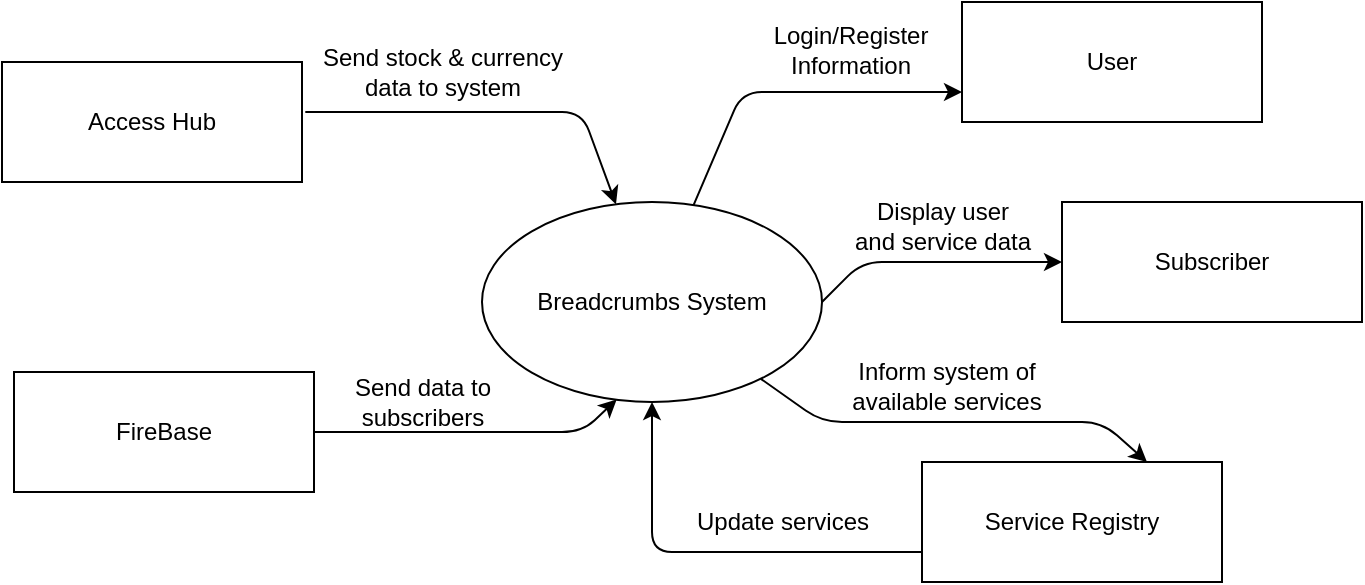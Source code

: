 <mxfile version="14.5.7" type="device"><diagram id="P_VyPy1HZJn5cmPLJefE" name="Page-1"><mxGraphModel dx="954" dy="1176" grid="1" gridSize="10" guides="1" tooltips="1" connect="1" arrows="1" fold="1" page="1" pageScale="1" pageWidth="850" pageHeight="1100" math="0" shadow="0"><root><mxCell id="0"/><mxCell id="1" parent="0"/><mxCell id="Z9kPXdW8Z2_kcvshsSLx-1" value="Breadcrumbs System" style="ellipse;whiteSpace=wrap;html=1;" parent="1" vertex="1"><mxGeometry x="330" y="160" width="170" height="100" as="geometry"/></mxCell><mxCell id="Z9kPXdW8Z2_kcvshsSLx-3" value="Subscriber" style="rounded=0;whiteSpace=wrap;html=1;" parent="1" vertex="1"><mxGeometry x="620" y="160" width="150" height="60" as="geometry"/></mxCell><mxCell id="Z9kPXdW8Z2_kcvshsSLx-4" value="User" style="rounded=0;whiteSpace=wrap;html=1;" parent="1" vertex="1"><mxGeometry x="570" y="60" width="150" height="60" as="geometry"/></mxCell><mxCell id="Z9kPXdW8Z2_kcvshsSLx-5" value="Access Hub" style="rounded=0;whiteSpace=wrap;html=1;" parent="1" vertex="1"><mxGeometry x="90" y="90" width="150" height="60" as="geometry"/></mxCell><mxCell id="Z9kPXdW8Z2_kcvshsSLx-6" value="FireBase" style="rounded=0;whiteSpace=wrap;html=1;" parent="1" vertex="1"><mxGeometry x="96" y="245" width="150" height="60" as="geometry"/></mxCell><mxCell id="Z9kPXdW8Z2_kcvshsSLx-7" value="" style="endArrow=classic;html=1;entryX=0;entryY=0.5;entryDx=0;entryDy=0;exitX=1;exitY=0.5;exitDx=0;exitDy=0;" parent="1" source="Z9kPXdW8Z2_kcvshsSLx-1" target="Z9kPXdW8Z2_kcvshsSLx-3" edge="1"><mxGeometry width="50" height="50" relative="1" as="geometry"><mxPoint x="410" y="300" as="sourcePoint"/><mxPoint x="580" y="260" as="targetPoint"/><Array as="points"><mxPoint x="520" y="190"/></Array></mxGeometry></mxCell><mxCell id="Z9kPXdW8Z2_kcvshsSLx-8" value="Display user &lt;br&gt;and service data" style="text;html=1;align=center;verticalAlign=middle;resizable=0;points=[];autosize=1;rotation=0;" parent="1" vertex="1"><mxGeometry x="510" y="157" width="100" height="30" as="geometry"/></mxCell><mxCell id="Z9kPXdW8Z2_kcvshsSLx-9" value="" style="endArrow=classic;html=1;entryX=0;entryY=0.75;entryDx=0;entryDy=0;" parent="1" source="Z9kPXdW8Z2_kcvshsSLx-1" target="Z9kPXdW8Z2_kcvshsSLx-4" edge="1"><mxGeometry width="50" height="50" relative="1" as="geometry"><mxPoint x="490" y="160" as="sourcePoint"/><mxPoint x="540" y="110" as="targetPoint"/><Array as="points"><mxPoint x="460" y="105"/></Array></mxGeometry></mxCell><mxCell id="Z9kPXdW8Z2_kcvshsSLx-11" value="Login/Register&lt;br&gt;Information" style="text;html=1;align=center;verticalAlign=middle;resizable=0;points=[];autosize=1;rotation=0;" parent="1" vertex="1"><mxGeometry x="469" y="69" width="90" height="30" as="geometry"/></mxCell><mxCell id="Z9kPXdW8Z2_kcvshsSLx-13" value="" style="endArrow=classic;html=1;exitX=1.011;exitY=0.417;exitDx=0;exitDy=0;exitPerimeter=0;" parent="1" source="Z9kPXdW8Z2_kcvshsSLx-5" target="Z9kPXdW8Z2_kcvshsSLx-1" edge="1"><mxGeometry width="50" height="50" relative="1" as="geometry"><mxPoint x="230" y="120" as="sourcePoint"/><mxPoint x="280" y="70" as="targetPoint"/><Array as="points"><mxPoint x="380" y="115"/></Array></mxGeometry></mxCell><mxCell id="Z9kPXdW8Z2_kcvshsSLx-14" value="Send stock &amp;amp; currency &lt;br&gt;data to system" style="text;html=1;align=center;verticalAlign=middle;resizable=0;points=[];autosize=1;rotation=0;" parent="1" vertex="1"><mxGeometry x="240" y="80" width="140" height="30" as="geometry"/></mxCell><mxCell id="Z9kPXdW8Z2_kcvshsSLx-15" value="" style="endArrow=classic;html=1;entryX=0.396;entryY=0.988;entryDx=0;entryDy=0;exitX=1;exitY=0.5;exitDx=0;exitDy=0;entryPerimeter=0;" parent="1" source="Z9kPXdW8Z2_kcvshsSLx-6" target="Z9kPXdW8Z2_kcvshsSLx-1" edge="1"><mxGeometry width="50" height="50" relative="1" as="geometry"><mxPoint x="240" y="270" as="sourcePoint"/><mxPoint x="290" y="220" as="targetPoint"/><Array as="points"><mxPoint x="380" y="275"/></Array></mxGeometry></mxCell><mxCell id="Z9kPXdW8Z2_kcvshsSLx-16" value="Send data to &lt;br&gt;subscribers" style="text;html=1;align=center;verticalAlign=middle;resizable=0;points=[];autosize=1;" parent="1" vertex="1"><mxGeometry x="260" y="245" width="80" height="30" as="geometry"/></mxCell><mxCell id="kP3RYhoNbX-RyInnp6fx-3" value="Service Registry" style="rounded=0;whiteSpace=wrap;html=1;" vertex="1" parent="1"><mxGeometry x="550" y="290" width="150" height="60" as="geometry"/></mxCell><mxCell id="kP3RYhoNbX-RyInnp6fx-4" value="" style="endArrow=classic;html=1;entryX=0.75;entryY=0;entryDx=0;entryDy=0;" edge="1" parent="1" source="Z9kPXdW8Z2_kcvshsSLx-1" target="kP3RYhoNbX-RyInnp6fx-3"><mxGeometry width="50" height="50" relative="1" as="geometry"><mxPoint x="490" y="270" as="sourcePoint"/><mxPoint x="610" y="250" as="targetPoint"/><Array as="points"><mxPoint x="500" y="270"/><mxPoint x="640" y="270"/></Array></mxGeometry></mxCell><mxCell id="kP3RYhoNbX-RyInnp6fx-5" value="Inform system of &lt;br&gt;available services" style="text;html=1;align=center;verticalAlign=middle;resizable=0;points=[];autosize=1;rotation=0;" vertex="1" parent="1"><mxGeometry x="507" y="237" width="110" height="30" as="geometry"/></mxCell><mxCell id="kP3RYhoNbX-RyInnp6fx-6" value="" style="endArrow=classic;html=1;entryX=0.5;entryY=1;entryDx=0;entryDy=0;exitX=0;exitY=0.75;exitDx=0;exitDy=0;" edge="1" parent="1" source="kP3RYhoNbX-RyInnp6fx-3" target="Z9kPXdW8Z2_kcvshsSLx-1"><mxGeometry width="50" height="50" relative="1" as="geometry"><mxPoint x="256.0" y="285" as="sourcePoint"/><mxPoint x="407.32" y="268.8" as="targetPoint"/><Array as="points"><mxPoint x="415" y="335"/></Array></mxGeometry></mxCell><mxCell id="kP3RYhoNbX-RyInnp6fx-7" value="Update services" style="text;html=1;align=center;verticalAlign=middle;resizable=0;points=[];autosize=1;rotation=0;" vertex="1" parent="1"><mxGeometry x="430" y="310" width="100" height="20" as="geometry"/></mxCell></root></mxGraphModel></diagram></mxfile>